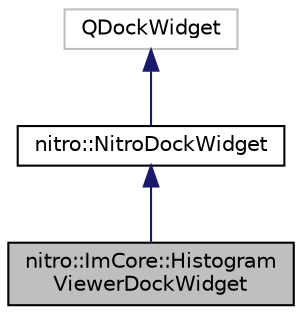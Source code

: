digraph "nitro::ImCore::HistogramViewerDockWidget"
{
 // LATEX_PDF_SIZE
  edge [fontname="Helvetica",fontsize="10",labelfontname="Helvetica",labelfontsize="10"];
  node [fontname="Helvetica",fontsize="10",shape=record];
  Node1 [label="nitro::ImCore::Histogram\lViewerDockWidget",height=0.2,width=0.4,color="black", fillcolor="grey75", style="filled", fontcolor="black",tooltip=" "];
  Node2 -> Node1 [dir="back",color="midnightblue",fontsize="10",style="solid",fontname="Helvetica"];
  Node2 [label="nitro::NitroDockWidget",height=0.2,width=0.4,color="black", fillcolor="white", style="filled",URL="$de/df7/classnitro_1_1NitroDockWidget.html",tooltip="Dock widget used for custom GUI widgets. Provides basic functionality for constructing a (consistent)..."];
  Node3 -> Node2 [dir="back",color="midnightblue",fontsize="10",style="solid",fontname="Helvetica"];
  Node3 [label="QDockWidget",height=0.2,width=0.4,color="grey75", fillcolor="white", style="filled",tooltip=" "];
}
